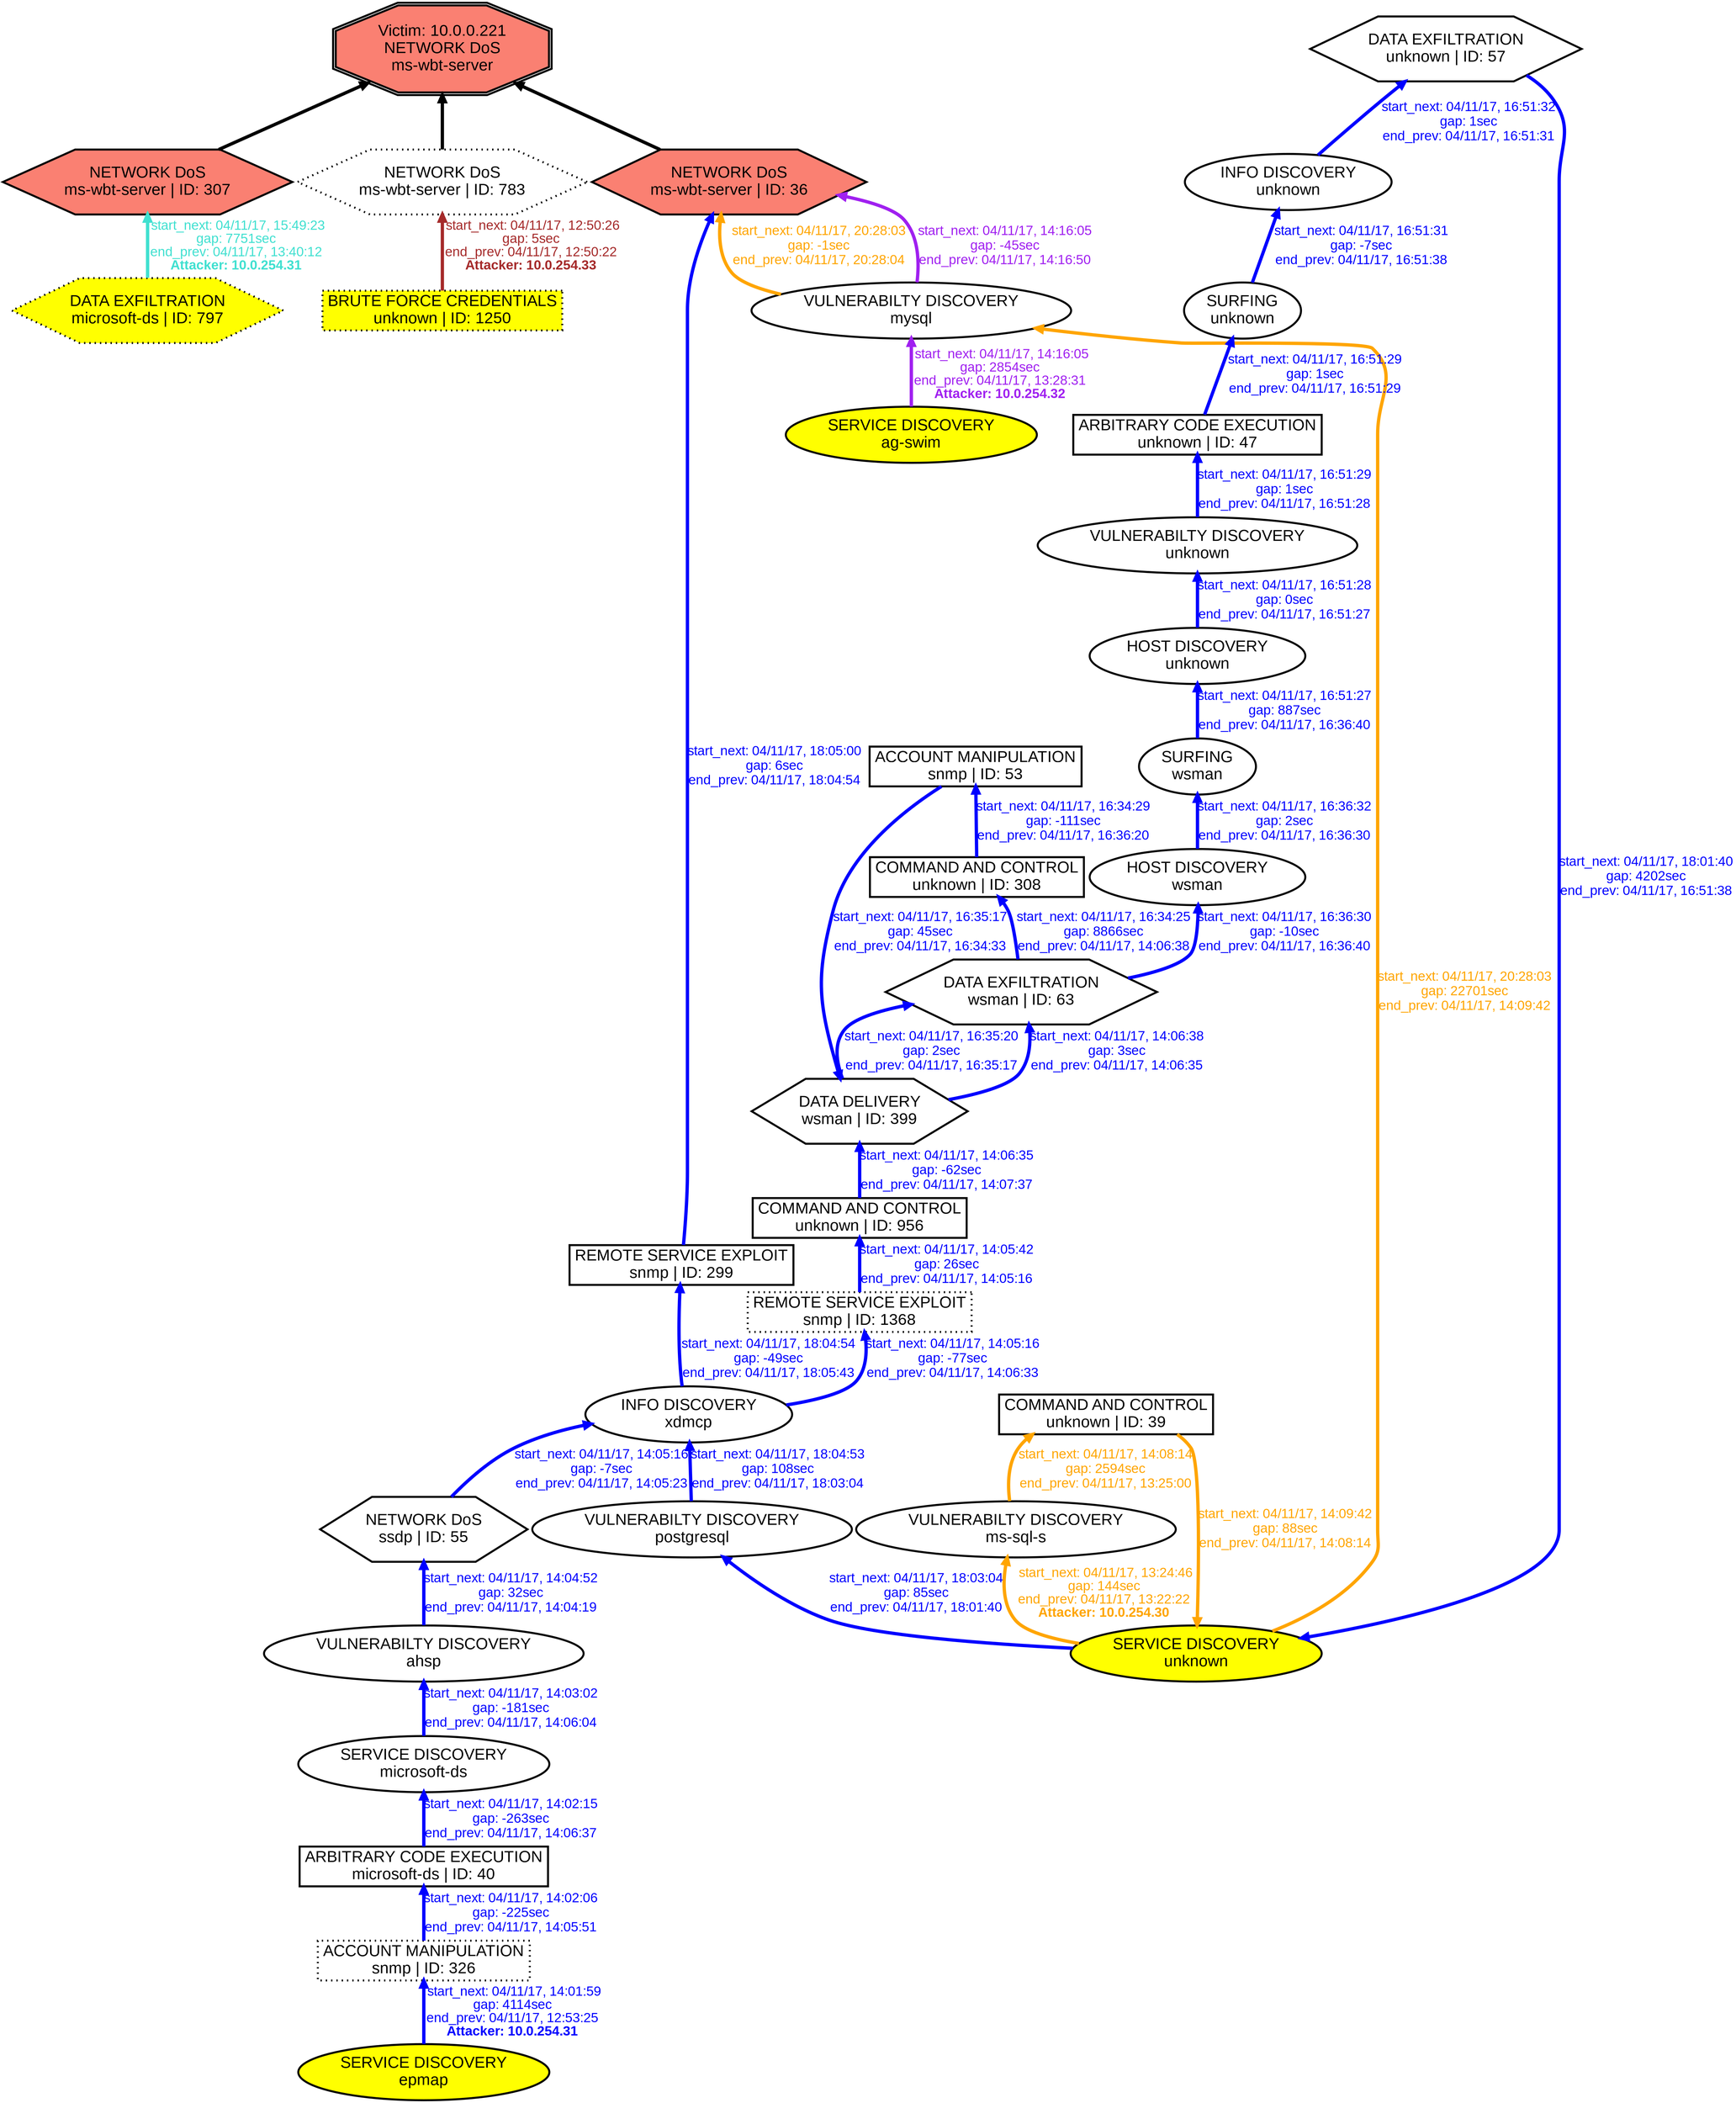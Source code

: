 digraph NETWORKDOSmswbtserver {
rankdir="BT"; 
 graph [ nodesep="0.1", ranksep="0.02"] 
 node [ fontname=Arial, fontsize=24,penwidth=3]; 
 edge [ fontname=Arial, fontsize=20,penwidth=5 ];
"Victim: 10.0.0.221
NETWORK DoS
ms-wbt-server" [shape=doubleoctagon, style=filled, fillcolor=salmon];
{ rank = max; "Victim: 10.0.0.221
NETWORK DoS
ms-wbt-server"}
"NETWORK DoS
ms-wbt-server | ID: 783" -> "Victim: 10.0.0.221
NETWORK DoS
ms-wbt-server"
"NETWORK DoS
ms-wbt-server | ID: 783" [style="filled,dotted", fillcolor= salmon]
"NETWORK DoS
ms-wbt-server | ID: 36" -> "Victim: 10.0.0.221
NETWORK DoS
ms-wbt-server"
"NETWORK DoS
ms-wbt-server | ID: 36" [style=filled, fillcolor= salmon]
"NETWORK DoS
ms-wbt-server | ID: 307" -> "Victim: 10.0.0.221
NETWORK DoS
ms-wbt-server"
"NETWORK DoS
ms-wbt-server | ID: 307" [style=filled, fillcolor= salmon]
{ rank=same; "NETWORK DoS
ms-wbt-server | ID: 783" "NETWORK DoS
ms-wbt-server | ID: 36" "NETWORK DoS
ms-wbt-server | ID: 307"}
"SERVICE DISCOVERY
unknown" [style=filled, fillcolor= yellow]
"SERVICE DISCOVERY
unknown" -> "VULNERABILTY DISCOVERY
ms-sql-s" [ color=orange] [label=<<font color="orange"> start_next: 04/11/17, 13:24:46<br/>gap: 144sec<br/>end_prev: 04/11/17, 13:22:22</font><br/><font color="orange"><b>Attacker: 10.0.254.30</b></font>>]
"VULNERABILTY DISCOVERY
ms-sql-s" -> "COMMAND AND CONTROL
unknown | ID: 39" [ label="start_next: 04/11/17, 14:08:14
gap: 2594sec
end_prev: 04/11/17, 13:25:00"][ fontcolor="orange" color=orange]
"COMMAND AND CONTROL
unknown | ID: 39" -> "SERVICE DISCOVERY
unknown" [ label="start_next: 04/11/17, 14:09:42
gap: 88sec
end_prev: 04/11/17, 14:08:14"][ fontcolor="orange" color=orange]
"SERVICE DISCOVERY
unknown" -> "VULNERABILTY DISCOVERY
mysql" [ label="start_next: 04/11/17, 20:28:03
gap: 22701sec
end_prev: 04/11/17, 14:09:42"][ fontcolor="orange" color=orange]
"VULNERABILTY DISCOVERY
mysql" -> "NETWORK DoS
ms-wbt-server | ID: 36" [ label="start_next: 04/11/17, 20:28:03
gap: -1sec
end_prev: 04/11/17, 20:28:04"][ fontcolor="orange" color=orange]
"SERVICE DISCOVERY
epmap" [style=filled, fillcolor= yellow]
"SERVICE DISCOVERY
epmap" -> "ACCOUNT MANIPULATION
snmp | ID: 326" [ color=blue] [label=<<font color="blue"> start_next: 04/11/17, 14:01:59<br/>gap: 4114sec<br/>end_prev: 04/11/17, 12:53:25</font><br/><font color="blue"><b>Attacker: 10.0.254.31</b></font>>]
"ACCOUNT MANIPULATION
snmp | ID: 326" -> "ARBITRARY CODE EXECUTION
microsoft-ds | ID: 40" [ label="start_next: 04/11/17, 14:02:06
gap: -225sec
end_prev: 04/11/17, 14:05:51"][ fontcolor="blue" color=blue]
"ARBITRARY CODE EXECUTION
microsoft-ds | ID: 40" -> "SERVICE DISCOVERY
microsoft-ds" [ label="start_next: 04/11/17, 14:02:15
gap: -263sec
end_prev: 04/11/17, 14:06:37"][ fontcolor="blue" color=blue]
"SERVICE DISCOVERY
microsoft-ds" -> "VULNERABILTY DISCOVERY
ahsp" [ label="start_next: 04/11/17, 14:03:02
gap: -181sec
end_prev: 04/11/17, 14:06:04"][ fontcolor="blue" color=blue]
"VULNERABILTY DISCOVERY
ahsp" -> "NETWORK DoS
ssdp | ID: 55" [ label="start_next: 04/11/17, 14:04:52
gap: 32sec
end_prev: 04/11/17, 14:04:19"][ fontcolor="blue" color=blue]
"NETWORK DoS
ssdp | ID: 55" -> "INFO DISCOVERY
xdmcp" [ label="start_next: 04/11/17, 14:05:16
gap: -7sec
end_prev: 04/11/17, 14:05:23"][ fontcolor="blue" color=blue]
"INFO DISCOVERY
xdmcp" -> "REMOTE SERVICE EXPLOIT
snmp | ID: 1368" [ label="start_next: 04/11/17, 14:05:16
gap: -77sec
end_prev: 04/11/17, 14:06:33"][ fontcolor="blue" color=blue]
"REMOTE SERVICE EXPLOIT
snmp | ID: 1368" -> "COMMAND AND CONTROL
unknown | ID: 956" [ label="start_next: 04/11/17, 14:05:42
gap: 26sec
end_prev: 04/11/17, 14:05:16"][ fontcolor="blue" color=blue]
"COMMAND AND CONTROL
unknown | ID: 956" -> "DATA DELIVERY
wsman | ID: 399" [ label="start_next: 04/11/17, 14:06:35
gap: -62sec
end_prev: 04/11/17, 14:07:37"][ fontcolor="blue" color=blue]
"DATA DELIVERY
wsman | ID: 399" -> "DATA EXFILTRATION
wsman | ID: 63" [ label="start_next: 04/11/17, 14:06:38
gap: 3sec
end_prev: 04/11/17, 14:06:35"][ fontcolor="blue" color=blue]
"DATA EXFILTRATION
wsman | ID: 63" -> "COMMAND AND CONTROL
unknown | ID: 308" [ label="start_next: 04/11/17, 16:34:25
gap: 8866sec
end_prev: 04/11/17, 14:06:38"][ fontcolor="blue" color=blue]
"COMMAND AND CONTROL
unknown | ID: 308" -> "ACCOUNT MANIPULATION
snmp | ID: 53" [ label="start_next: 04/11/17, 16:34:29
gap: -111sec
end_prev: 04/11/17, 16:36:20"][ fontcolor="blue" color=blue]
"ACCOUNT MANIPULATION
snmp | ID: 53" -> "DATA DELIVERY
wsman | ID: 399" [ label="start_next: 04/11/17, 16:35:17
gap: 45sec
end_prev: 04/11/17, 16:34:33"][ fontcolor="blue" color=blue]
"DATA DELIVERY
wsman | ID: 399" -> "DATA EXFILTRATION
wsman | ID: 63" [ label="start_next: 04/11/17, 16:35:20
gap: 2sec
end_prev: 04/11/17, 16:35:17"][ fontcolor="blue" color=blue]
"DATA EXFILTRATION
wsman | ID: 63" -> "HOST DISCOVERY
wsman" [ label="start_next: 04/11/17, 16:36:30
gap: -10sec
end_prev: 04/11/17, 16:36:40"][ fontcolor="blue" color=blue]
"HOST DISCOVERY
wsman" -> "SURFING
wsman" [ label="start_next: 04/11/17, 16:36:32
gap: 2sec
end_prev: 04/11/17, 16:36:30"][ fontcolor="blue" color=blue]
"SURFING
wsman" -> "HOST DISCOVERY
unknown" [ label="start_next: 04/11/17, 16:51:27
gap: 887sec
end_prev: 04/11/17, 16:36:40"][ fontcolor="blue" color=blue]
"HOST DISCOVERY
unknown" -> "VULNERABILTY DISCOVERY
unknown" [ label="start_next: 04/11/17, 16:51:28
gap: 0sec
end_prev: 04/11/17, 16:51:27"][ fontcolor="blue" color=blue]
"VULNERABILTY DISCOVERY
unknown" -> "ARBITRARY CODE EXECUTION
unknown | ID: 47" [ label="start_next: 04/11/17, 16:51:29
gap: 1sec
end_prev: 04/11/17, 16:51:28"][ fontcolor="blue" color=blue]
"ARBITRARY CODE EXECUTION
unknown | ID: 47" -> "SURFING
unknown" [ label="start_next: 04/11/17, 16:51:29
gap: 1sec
end_prev: 04/11/17, 16:51:29"][ fontcolor="blue" color=blue]
"SURFING
unknown" -> "INFO DISCOVERY
unknown" [ label="start_next: 04/11/17, 16:51:31
gap: -7sec
end_prev: 04/11/17, 16:51:38"][ fontcolor="blue" color=blue]
"INFO DISCOVERY
unknown" -> "DATA EXFILTRATION
unknown | ID: 57" [ label="start_next: 04/11/17, 16:51:32
gap: 1sec
end_prev: 04/11/17, 16:51:31"][ fontcolor="blue" color=blue]
"DATA EXFILTRATION
unknown | ID: 57" -> "SERVICE DISCOVERY
unknown" [ label="start_next: 04/11/17, 18:01:40
gap: 4202sec
end_prev: 04/11/17, 16:51:38"][ fontcolor="blue" color=blue]
"SERVICE DISCOVERY
unknown" -> "VULNERABILTY DISCOVERY
postgresql" [ label="start_next: 04/11/17, 18:03:04
gap: 85sec
end_prev: 04/11/17, 18:01:40"][ fontcolor="blue" color=blue]
"VULNERABILTY DISCOVERY
postgresql" -> "INFO DISCOVERY
xdmcp" [ label="start_next: 04/11/17, 18:04:53
gap: 108sec
end_prev: 04/11/17, 18:03:04"][ fontcolor="blue" color=blue]
"INFO DISCOVERY
xdmcp" -> "REMOTE SERVICE EXPLOIT
snmp | ID: 299" [ label="start_next: 04/11/17, 18:04:54
gap: -49sec
end_prev: 04/11/17, 18:05:43"][ fontcolor="blue" color=blue]
"REMOTE SERVICE EXPLOIT
snmp | ID: 299" -> "NETWORK DoS
ms-wbt-server | ID: 36" [ label="start_next: 04/11/17, 18:05:00
gap: 6sec
end_prev: 04/11/17, 18:04:54"][ fontcolor="blue" color=blue]
"SERVICE DISCOVERY
ag-swim" [style=filled, fillcolor= yellow]
"SERVICE DISCOVERY
ag-swim" -> "VULNERABILTY DISCOVERY
mysql" [ color=purple] [label=<<font color="purple"> start_next: 04/11/17, 14:16:05<br/>gap: 2854sec<br/>end_prev: 04/11/17, 13:28:31</font><br/><font color="purple"><b>Attacker: 10.0.254.32</b></font>>]
"VULNERABILTY DISCOVERY
mysql" -> "NETWORK DoS
ms-wbt-server | ID: 36" [ label="start_next: 04/11/17, 14:16:05
gap: -45sec
end_prev: 04/11/17, 14:16:50"][ fontcolor="purple" color=purple]
"BRUTE FORCE CREDENTIALS
unknown | ID: 1250" [style="dotted,filled", fillcolor= yellow]
"BRUTE FORCE CREDENTIALS
unknown | ID: 1250" -> "NETWORK DoS
ms-wbt-server | ID: 783" [ color=brown] [label=<<font color="brown"> start_next: 04/11/17, 12:50:26<br/>gap: 5sec<br/>end_prev: 04/11/17, 12:50:22</font><br/><font color="brown"><b>Attacker: 10.0.254.33</b></font>>]
"DATA EXFILTRATION
microsoft-ds | ID: 797" [style="dotted,filled", fillcolor= yellow]
"DATA EXFILTRATION
microsoft-ds | ID: 797" -> "NETWORK DoS
ms-wbt-server | ID: 307" [ color=turquoise] [label=<<font color="turquoise"> start_next: 04/11/17, 15:49:23<br/>gap: 7751sec<br/>end_prev: 04/11/17, 13:40:12</font><br/><font color="turquoise"><b>Attacker: 10.0.254.31</b></font>>]
"SERVICE DISCOVERY
unknown" [shape=oval]
"SERVICE DISCOVERY
unknown" [tooltip="ET SCAN Potential VNC Scan 5800-5820
ET SCAN NMAP OS Detection Probe
ET SCAN Potential VNC Scan 5900-5920"]
"VULNERABILTY DISCOVERY
ms-sql-s" [shape=oval]
"VULNERABILTY DISCOVERY
ms-sql-s" [tooltip="ET POLICY Suspicious inbound to MSSQL port 1433
ET POLICY Suspicious inbound to Oracle SQL port 1521"]
"COMMAND AND CONTROL
unknown | ID: 39" [shape=box]
"COMMAND AND CONTROL
unknown | ID: 39" [tooltip="ET POLICY RDP connection confirm"]
"VULNERABILTY DISCOVERY
mysql" [shape=oval]
"VULNERABILTY DISCOVERY
mysql" [tooltip="ET POLICY Suspicious inbound to MSSQL port 1433
ET POLICY Suspicious inbound to mySQL port 3306
ET POLICY Suspicious inbound to Oracle SQL port 1521
ET POLICY Suspicious inbound to PostgreSQL port 5432"]
"NETWORK DoS
ms-wbt-server | ID: 36" [shape=hexagon]
"NETWORK DoS
ms-wbt-server | ID: 36" [tooltip="ET DOS Microsoft Remote Desktop (RDP) Syn then Reset 30 Second DoS Attempt"]
"SERVICE DISCOVERY
epmap" [shape=oval]
"SERVICE DISCOVERY
epmap" [tooltip="ET SCAN Behavioral Unusual Port 135 traffic Potential Scan or Infection
ET SCAN Behavioral Unusual Port 139 traffic Potential Scan or Infection"]
"ACCOUNT MANIPULATION
snmp | ID: 326" [style="dotted", shape=box]
"ACCOUNT MANIPULATION
snmp | ID: 326" [tooltip="GPL SNMP private access udp
GPL SNMP public access udp"]
"ARBITRARY CODE EXECUTION
microsoft-ds | ID: 40" [shape=box]
"ARBITRARY CODE EXECUTION
microsoft-ds | ID: 40" [tooltip="GPL MISC UPnP malformed advertisement
GPL NETBIOS DCERPC Remote Activation bind attempt
GPL NETBIOS SMB-DS Session Setup NTMLSSP unicode asn1 overflow attempt
GPL NETBIOS DCERPC IActivation little endian bind attempt"]
"SERVICE DISCOVERY
microsoft-ds" [shape=oval]
"SERVICE DISCOVERY
microsoft-ds" [tooltip="ET SCAN Behavioral Unusual Port 445 traffic Potential Scan or Infection"]
"VULNERABILTY DISCOVERY
ahsp" [shape=oval]
"VULNERABILTY DISCOVERY
ahsp" [tooltip="ET POLICY Suspicious inbound to mySQL port 3306
ET POLICY Suspicious inbound to mSQL port 4333"]
"NETWORK DoS
ssdp | ID: 55" [shape=hexagon]
"NETWORK DoS
ssdp | ID: 55" [tooltip="ET DOS Possible SSDP Amplification Scan in Progress
ET DOS Microsoft Remote Desktop (RDP) Syn then Reset 30 Second DoS Attempt"]
"INFO DISCOVERY
xdmcp" [shape=oval]
"INFO DISCOVERY
xdmcp" [tooltip="GPL WEB_SERVER mod_gzip_status access
GPL RPC xdmcp info query"]
"REMOTE SERVICE EXPLOIT
snmp | ID: 1368" [style="dotted", shape=box]
"REMOTE SERVICE EXPLOIT
snmp | ID: 1368" [tooltip="ET SNMP Samsung Printer SNMP Hardcode RW Community String"]
"COMMAND AND CONTROL
unknown | ID: 956" [shape=box]
"COMMAND AND CONTROL
unknown | ID: 956" [tooltip="ET POLICY RDP connection confirm"]
"DATA DELIVERY
wsman | ID: 399" [shape=hexagon]
"DATA DELIVERY
wsman | ID: 399" [tooltip="GPL WEB_SERVER perl post attempt"]
"DATA EXFILTRATION
wsman | ID: 63" [shape=hexagon]
"DATA EXFILTRATION
wsman | ID: 63" [tooltip="ET WEB_SPECIFIC_APPS PHP-CGI query string parameter vulnerability"]
"COMMAND AND CONTROL
unknown | ID: 308" [shape=box]
"COMMAND AND CONTROL
unknown | ID: 308" [tooltip="ET POLICY RDP connection confirm"]
"ACCOUNT MANIPULATION
snmp | ID: 53" [shape=box]
"ACCOUNT MANIPULATION
snmp | ID: 53" [tooltip="GPL SNMP private access udp
GPL SNMP public access udp"]
"HOST DISCOVERY
wsman" [shape=oval]
"HOST DISCOVERY
wsman" [tooltip="ET SCAN Possible Nmap User-Agent Observed
ET SCAN Nmap Scripting Engine User-Agent Detected (Nmap Scripting Engine)"]
"SURFING
wsman" [shape=oval]
"SURFING
wsman" [tooltip="ET WEB_SERVER WEB-PHP phpinfo access"]
"HOST DISCOVERY
unknown" [shape=oval]
"HOST DISCOVERY
unknown" [tooltip="ET SCAN Possible Nmap User-Agent Observed
ET SCAN Nmap Scripting Engine User-Agent Detected (Nmap Scripting Engine)"]
"VULNERABILTY DISCOVERY
unknown" [shape=oval]
"VULNERABILTY DISCOVERY
unknown" [tooltip="ET SCAN Nikto Web App Scan in Progress"]
"ARBITRARY CODE EXECUTION
unknown | ID: 47" [shape=box]
"ARBITRARY CODE EXECUTION
unknown | ID: 47" [tooltip="ET CURRENT_EVENTS QNAP Shellshock CVE-2014-6271"]
"SURFING
unknown" [shape=oval]
"SURFING
unknown" [tooltip="ET WEB_SERVER WEB-PHP phpinfo access"]
"INFO DISCOVERY
unknown" [shape=oval]
"INFO DISCOVERY
unknown" [tooltip="GPL WEB_SERVER globals.pl access"]
"DATA EXFILTRATION
unknown | ID: 57" [shape=hexagon]
"DATA EXFILTRATION
unknown | ID: 57" [tooltip="ET WEB_SPECIFIC_APPS PHP-CGI query string parameter vulnerability"]
"VULNERABILTY DISCOVERY
postgresql" [shape=oval]
"VULNERABILTY DISCOVERY
postgresql" [tooltip="ET POLICY Suspicious inbound to PostgreSQL port 5432"]
"REMOTE SERVICE EXPLOIT
snmp | ID: 299" [shape=box]
"REMOTE SERVICE EXPLOIT
snmp | ID: 299" [tooltip="ET SNMP Samsung Printer SNMP Hardcode RW Community String"]
"SERVICE DISCOVERY
ag-swim" [shape=oval]
"SERVICE DISCOVERY
ag-swim" [tooltip="ET SCAN Potential VNC Scan 5900-5920"]
"BRUTE FORCE CREDENTIALS
unknown | ID: 1250" [shape=box]
"BRUTE FORCE CREDENTIALS
unknown | ID: 1250" [tooltip="ET SCAN Rapid IMAP Connections - Possible Brute Force Attack"]
"NETWORK DoS
ms-wbt-server | ID: 783" [style="dotted", shape=hexagon]
"NETWORK DoS
ms-wbt-server | ID: 783" [tooltip="ET DOS Microsoft Remote Desktop (RDP) Syn then Reset 30 Second DoS Attempt"]
"DATA EXFILTRATION
microsoft-ds | ID: 797" [shape=hexagon]
"DATA EXFILTRATION
microsoft-ds | ID: 797" [tooltip="GPL NETBIOS SMB-DS IPC$ share access"]
"NETWORK DoS
ms-wbt-server | ID: 307" [shape=hexagon]
"NETWORK DoS
ms-wbt-server | ID: 307" [tooltip="ET DOS Microsoft Remote Desktop (RDP) Syn then Reset 30 Second DoS Attempt"]
}
